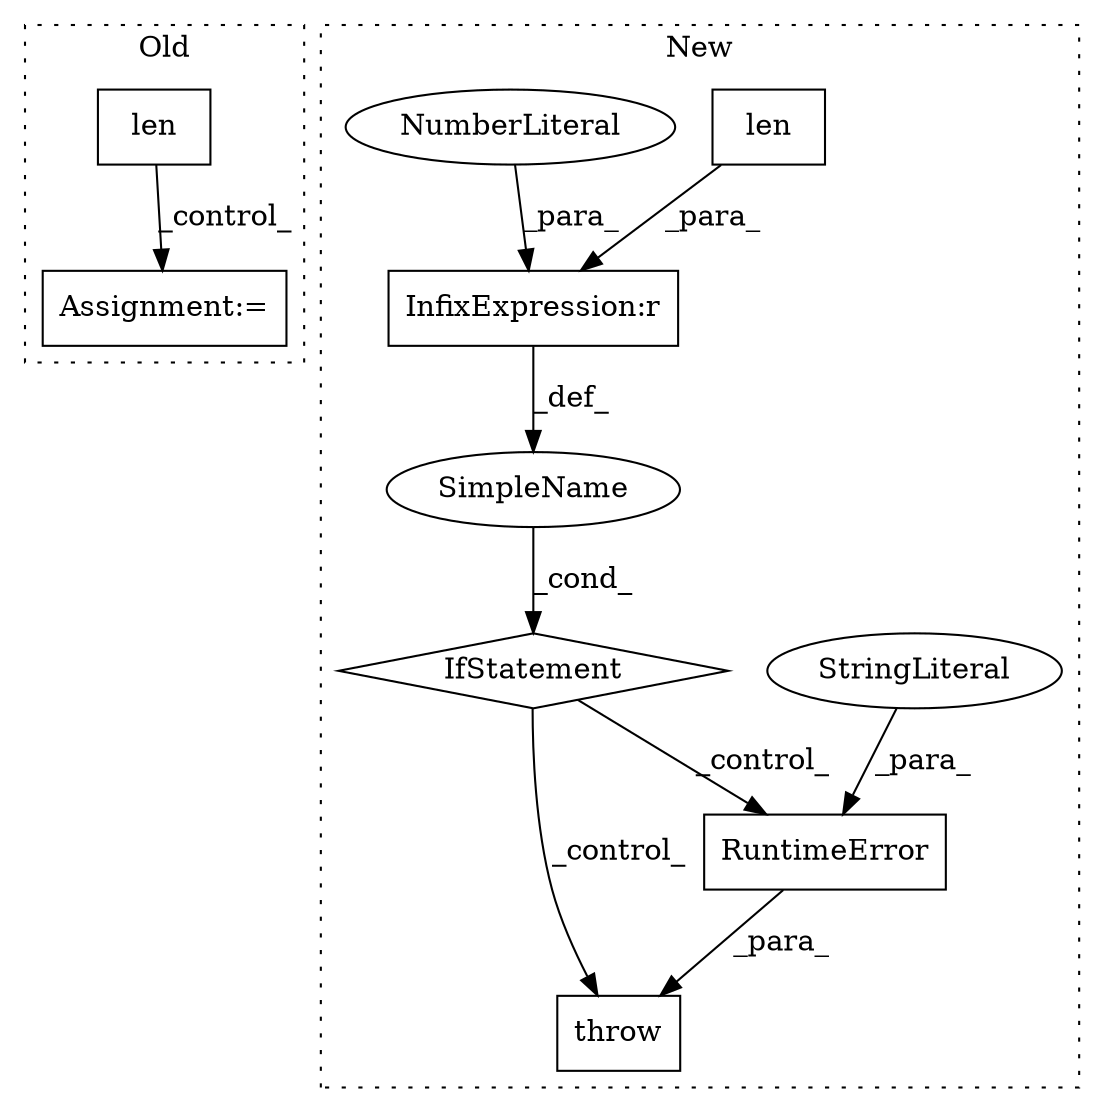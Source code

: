 digraph G {
subgraph cluster0 {
1 [label="len" a="32" s="8087,8092" l="4,1" shape="box"];
10 [label="Assignment:=" a="7" s="8120" l="1" shape="box"];
label = "Old";
style="dotted";
}
subgraph cluster1 {
2 [label="RuntimeError" a="32" s="8444,8528" l="13,1" shape="box"];
3 [label="throw" a="53" s="8438" l="6" shape="box"];
4 [label="SimpleName" a="42" s="" l="" shape="ellipse"];
5 [label="IfStatement" a="25" s="8401,8426" l="4,2" shape="diamond"];
6 [label="StringLiteral" a="45" s="8457" l="71" shape="ellipse"];
7 [label="InfixExpression:r" a="27" s="8422" l="3" shape="box"];
8 [label="len" a="32" s="8405,8421" l="4,1" shape="box"];
9 [label="NumberLiteral" a="34" s="8425" l="1" shape="ellipse"];
label = "New";
style="dotted";
}
1 -> 10 [label="_control_"];
2 -> 3 [label="_para_"];
4 -> 5 [label="_cond_"];
5 -> 3 [label="_control_"];
5 -> 2 [label="_control_"];
6 -> 2 [label="_para_"];
7 -> 4 [label="_def_"];
8 -> 7 [label="_para_"];
9 -> 7 [label="_para_"];
}